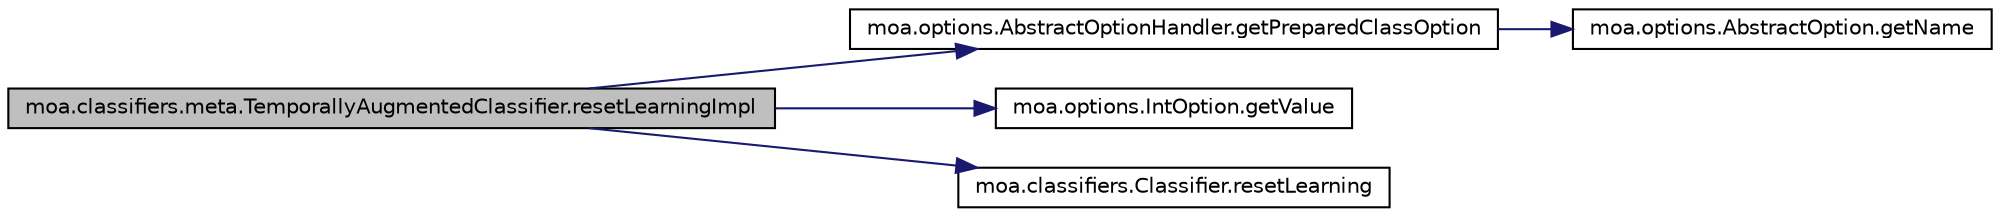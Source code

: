 digraph G
{
  edge [fontname="Helvetica",fontsize="10",labelfontname="Helvetica",labelfontsize="10"];
  node [fontname="Helvetica",fontsize="10",shape=record];
  rankdir=LR;
  Node1 [label="moa.classifiers.meta.TemporallyAugmentedClassifier.resetLearningImpl",height=0.2,width=0.4,color="black", fillcolor="grey75", style="filled" fontcolor="black"];
  Node1 -> Node2 [color="midnightblue",fontsize="10",style="solid",fontname="Helvetica"];
  Node2 [label="moa.options.AbstractOptionHandler.getPreparedClassOption",height=0.2,width=0.4,color="black", fillcolor="white", style="filled",URL="$classmoa_1_1options_1_1AbstractOptionHandler.html#a2d5e872c7c6a32487013ba914c6d3fcc",tooltip="Gets a prepared option of this class."];
  Node2 -> Node3 [color="midnightblue",fontsize="10",style="solid",fontname="Helvetica"];
  Node3 [label="moa.options.AbstractOption.getName",height=0.2,width=0.4,color="black", fillcolor="white", style="filled",URL="$classmoa_1_1options_1_1AbstractOption.html#a26d25b88bb5244ed3c2ec142bd28353d",tooltip="Gets the name of this option."];
  Node1 -> Node4 [color="midnightblue",fontsize="10",style="solid",fontname="Helvetica"];
  Node4 [label="moa.options.IntOption.getValue",height=0.2,width=0.4,color="black", fillcolor="white", style="filled",URL="$classmoa_1_1options_1_1IntOption.html#affae8787274b44ab7616d46b8d6c831a"];
  Node1 -> Node5 [color="midnightblue",fontsize="10",style="solid",fontname="Helvetica"];
  Node5 [label="moa.classifiers.Classifier.resetLearning",height=0.2,width=0.4,color="black", fillcolor="white", style="filled",URL="$interfacemoa_1_1classifiers_1_1Classifier.html#a0cb1a2820196bc5e2a95b05a0b6666f0",tooltip="Resets this classifier."];
}
